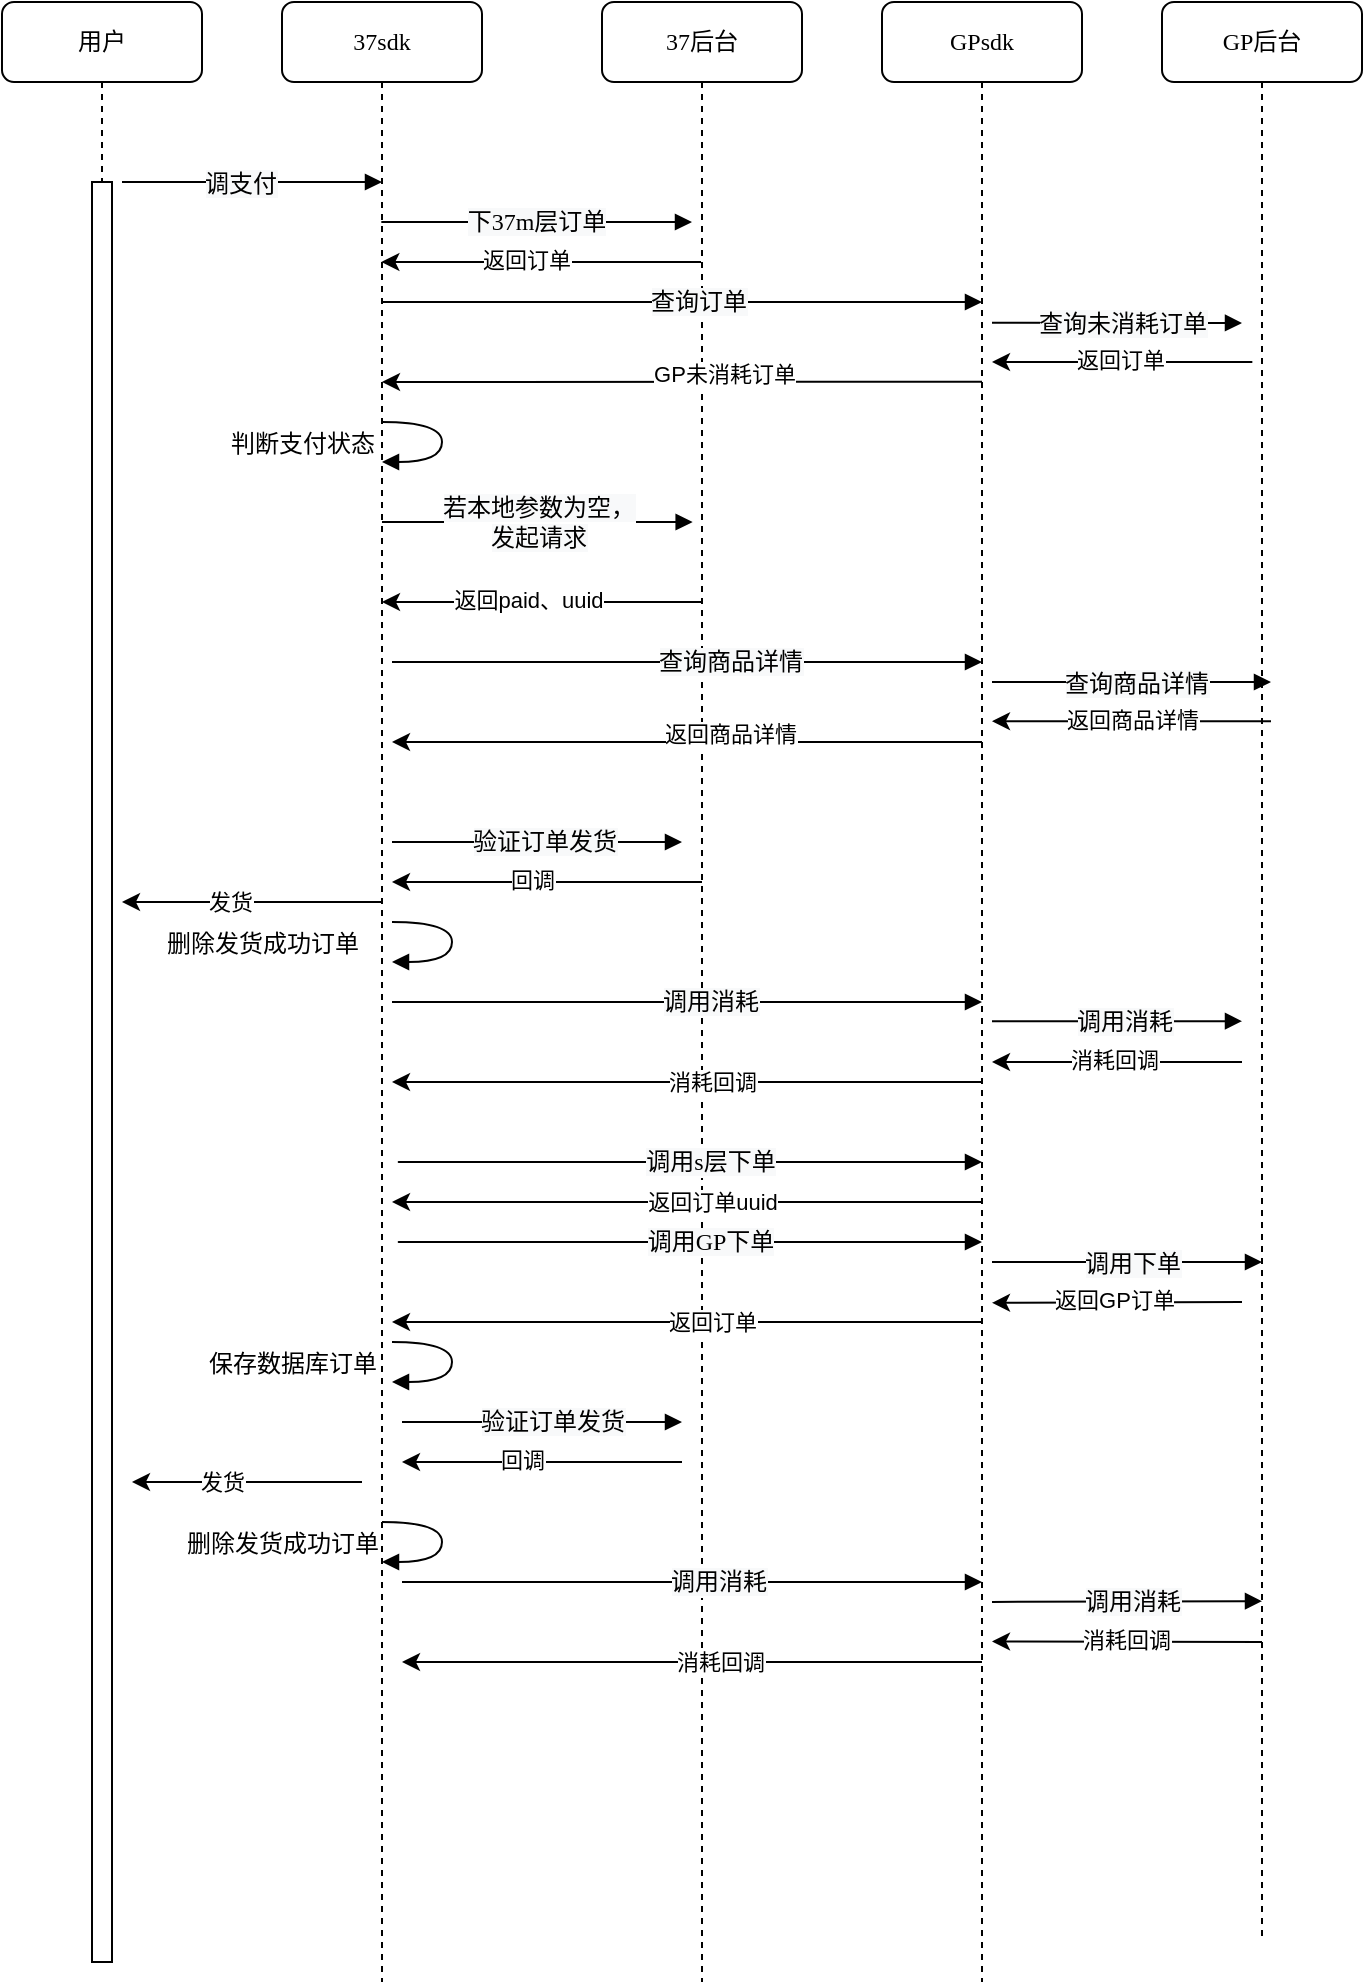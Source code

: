 <mxfile version="13.7.4" type="github" pages="2">
  <diagram name="谷歌支付流程" id="13e1069c-82ec-6db2-03f1-153e76fe0fe0">
    <mxGraphModel dx="867" dy="746" grid="1" gridSize="10" guides="1" tooltips="1" connect="1" arrows="1" fold="1" page="1" pageScale="1" pageWidth="1100" pageHeight="850" background="#ffffff" math="0" shadow="0">
      <root>
        <mxCell id="0" />
        <mxCell id="1" parent="0" />
        <mxCell id="7baba1c4bc27f4b0-2" value="37sdk" style="shape=umlLifeline;perimeter=lifelinePerimeter;whiteSpace=wrap;html=1;container=1;collapsible=0;recursiveResize=0;outlineConnect=0;rounded=1;shadow=0;comic=0;labelBackgroundColor=none;strokeWidth=1;fontFamily=Verdana;fontSize=12;align=center;" parent="1" vertex="1">
          <mxGeometry x="240" y="50" width="100" height="990" as="geometry" />
        </mxCell>
        <mxCell id="7baba1c4bc27f4b0-3" value="37后台" style="shape=umlLifeline;perimeter=lifelinePerimeter;whiteSpace=wrap;html=1;container=1;collapsible=0;recursiveResize=0;outlineConnect=0;rounded=1;shadow=0;comic=0;labelBackgroundColor=none;strokeWidth=1;fontFamily=Verdana;fontSize=12;align=center;" parent="1" vertex="1">
          <mxGeometry x="400" y="50" width="100" height="990" as="geometry" />
        </mxCell>
        <mxCell id="7baba1c4bc27f4b0-4" value="GPsdk" style="shape=umlLifeline;perimeter=lifelinePerimeter;whiteSpace=wrap;html=1;container=1;collapsible=0;recursiveResize=0;outlineConnect=0;rounded=1;shadow=0;comic=0;labelBackgroundColor=none;strokeWidth=1;fontFamily=Verdana;fontSize=12;align=center;" parent="1" vertex="1">
          <mxGeometry x="540" y="50" width="100" height="990" as="geometry" />
        </mxCell>
        <mxCell id="7baba1c4bc27f4b0-5" value="GP后台" style="shape=umlLifeline;perimeter=lifelinePerimeter;whiteSpace=wrap;html=1;container=1;collapsible=0;recursiveResize=0;outlineConnect=0;rounded=1;shadow=0;comic=0;labelBackgroundColor=none;strokeWidth=1;fontFamily=Verdana;fontSize=12;align=center;" parent="1" vertex="1">
          <mxGeometry x="680" y="50" width="100" height="970" as="geometry" />
        </mxCell>
        <mxCell id="7baba1c4bc27f4b0-8" value="用户" style="shape=umlLifeline;perimeter=lifelinePerimeter;whiteSpace=wrap;html=1;container=1;collapsible=0;recursiveResize=0;outlineConnect=0;rounded=1;shadow=0;comic=0;labelBackgroundColor=none;strokeWidth=1;fontFamily=Verdana;fontSize=12;align=center;" parent="1" vertex="1">
          <mxGeometry x="100" y="50" width="100" height="980" as="geometry" />
        </mxCell>
        <mxCell id="7baba1c4bc27f4b0-9" value="" style="html=1;points=[];perimeter=orthogonalPerimeter;rounded=0;shadow=0;comic=0;labelBackgroundColor=none;strokeWidth=1;fontFamily=Verdana;fontSize=12;align=center;" parent="7baba1c4bc27f4b0-8" vertex="1">
          <mxGeometry x="45" y="90" width="10" height="890" as="geometry" />
        </mxCell>
        <mxCell id="7baba1c4bc27f4b0-17" value="" style="html=1;verticalAlign=bottom;endArrow=block;labelBackgroundColor=none;fontFamily=Verdana;fontSize=12;edgeStyle=elbowEdgeStyle;elbow=vertical;" parent="1" edge="1">
          <mxGeometry x="-0.509" relative="1" as="geometry">
            <mxPoint x="289.667" y="200.0" as="sourcePoint" />
            <Array as="points">
              <mxPoint x="310" y="200" />
            </Array>
            <mxPoint x="590" y="200.0" as="targetPoint" />
            <mxPoint as="offset" />
          </mxGeometry>
        </mxCell>
        <mxCell id="ijYvf7jys5PV-CXiAklp-15" value="&lt;span style=&quot;font-family: &amp;#34;verdana&amp;#34; ; font-size: 12px ; background-color: rgb(248 , 249 , 250)&quot;&gt;查询订单&lt;/span&gt;" style="edgeLabel;html=1;align=center;verticalAlign=middle;resizable=0;points=[];" parent="7baba1c4bc27f4b0-17" vertex="1" connectable="0">
          <mxGeometry x="-0.488" y="-1" relative="1" as="geometry">
            <mxPoint x="80.83" y="-1" as="offset" />
          </mxGeometry>
        </mxCell>
        <mxCell id="7baba1c4bc27f4b0-11" value="" style="html=1;verticalAlign=bottom;endArrow=block;entryX=0.5;entryY=0.172;labelBackgroundColor=none;fontFamily=Verdana;fontSize=12;edgeStyle=elbowEdgeStyle;elbow=vertical;entryDx=0;entryDy=0;entryPerimeter=0;" parent="1" edge="1">
          <mxGeometry relative="1" as="geometry">
            <mxPoint x="160" y="140" as="sourcePoint" />
            <mxPoint x="290" y="140.09" as="targetPoint" />
          </mxGeometry>
        </mxCell>
        <mxCell id="ijYvf7jys5PV-CXiAklp-14" value="&lt;span style=&quot;font-family: &amp;#34;verdana&amp;#34; ; font-size: 12px ; background-color: rgb(248 , 249 , 250)&quot;&gt;调支付&lt;/span&gt;" style="edgeLabel;html=1;align=center;verticalAlign=middle;resizable=0;points=[];" parent="7baba1c4bc27f4b0-11" vertex="1" connectable="0">
          <mxGeometry x="-0.233" y="-2" relative="1" as="geometry">
            <mxPoint x="8.67" y="-1.67" as="offset" />
          </mxGeometry>
        </mxCell>
        <mxCell id="7baba1c4bc27f4b0-14" value="" style="html=1;verticalAlign=bottom;endArrow=block;entryX=0;entryY=0;labelBackgroundColor=none;fontFamily=Verdana;fontSize=12;edgeStyle=elbowEdgeStyle;elbow=vertical;" parent="1" edge="1">
          <mxGeometry x="-0.002" relative="1" as="geometry">
            <mxPoint x="289.667" y="159.997" as="sourcePoint" />
            <mxPoint x="445" y="160.33" as="targetPoint" />
            <mxPoint as="offset" />
          </mxGeometry>
        </mxCell>
        <mxCell id="ijYvf7jys5PV-CXiAklp-13" value="&lt;span style=&quot;font-family: &amp;#34;verdana&amp;#34; ; font-size: 12px ; background-color: rgb(248 , 249 , 250)&quot;&gt;下37m层订单&lt;/span&gt;" style="edgeLabel;html=1;align=center;verticalAlign=middle;resizable=0;points=[];" parent="7baba1c4bc27f4b0-14" vertex="1" connectable="0">
          <mxGeometry x="-0.213" relative="1" as="geometry">
            <mxPoint x="15.85" as="offset" />
          </mxGeometry>
        </mxCell>
        <mxCell id="7baba1c4bc27f4b0-36" value="判断支付状态" style="html=1;verticalAlign=bottom;endArrow=block;labelBackgroundColor=none;fontFamily=Verdana;fontSize=12;elbow=vertical;edgeStyle=orthogonalEdgeStyle;curved=1;" parent="1" edge="1">
          <mxGeometry x="1" y="40" relative="1" as="geometry">
            <mxPoint x="290" y="260" as="sourcePoint" />
            <mxPoint x="290" y="280" as="targetPoint" />
            <Array as="points">
              <mxPoint x="320" y="260" />
              <mxPoint x="320" y="280" />
            </Array>
            <mxPoint x="-40" y="-40" as="offset" />
          </mxGeometry>
        </mxCell>
        <mxCell id="ijYvf7jys5PV-CXiAklp-6" value="" style="endArrow=classic;html=1;" parent="1" edge="1">
          <mxGeometry width="50" height="50" relative="1" as="geometry">
            <mxPoint x="449.5" y="180" as="sourcePoint" />
            <mxPoint x="289.667" y="180" as="targetPoint" />
            <Array as="points">
              <mxPoint x="320" y="180" />
            </Array>
          </mxGeometry>
        </mxCell>
        <mxCell id="ijYvf7jys5PV-CXiAklp-7" value="返回订单" style="edgeLabel;html=1;align=center;verticalAlign=middle;resizable=0;points=[];" parent="ijYvf7jys5PV-CXiAklp-6" vertex="1" connectable="0">
          <mxGeometry x="-0.249" y="-1" relative="1" as="geometry">
            <mxPoint x="-27.5" as="offset" />
          </mxGeometry>
        </mxCell>
        <mxCell id="ijYvf7jys5PV-CXiAklp-8" value="" style="endArrow=classic;html=1;" parent="1" edge="1">
          <mxGeometry width="50" height="50" relative="1" as="geometry">
            <mxPoint x="725.17" y="230" as="sourcePoint" />
            <mxPoint x="595" y="230.0" as="targetPoint" />
            <Array as="points" />
          </mxGeometry>
        </mxCell>
        <mxCell id="ijYvf7jys5PV-CXiAklp-9" value="返回订单" style="edgeLabel;html=1;align=center;verticalAlign=middle;resizable=0;points=[];" parent="ijYvf7jys5PV-CXiAklp-8" vertex="1" connectable="0">
          <mxGeometry x="-0.249" y="-1" relative="1" as="geometry">
            <mxPoint x="-17.5" as="offset" />
          </mxGeometry>
        </mxCell>
        <mxCell id="ijYvf7jys5PV-CXiAklp-10" value="" style="html=1;verticalAlign=bottom;endArrow=block;labelBackgroundColor=none;fontFamily=Verdana;fontSize=12;edgeStyle=elbowEdgeStyle;elbow=vertical;" parent="1" edge="1">
          <mxGeometry relative="1" as="geometry">
            <mxPoint x="595" y="210.327" as="sourcePoint" />
            <mxPoint x="720" y="210.33" as="targetPoint" />
          </mxGeometry>
        </mxCell>
        <mxCell id="ijYvf7jys5PV-CXiAklp-16" value="&lt;span style=&quot;font-family: &amp;#34;verdana&amp;#34; ; font-size: 12px ; background-color: rgb(248 , 249 , 250)&quot;&gt;查询未消耗订单&lt;/span&gt;" style="edgeLabel;html=1;align=center;verticalAlign=middle;resizable=0;points=[];" parent="ijYvf7jys5PV-CXiAklp-10" vertex="1" connectable="0">
          <mxGeometry x="-0.159" y="-2" relative="1" as="geometry">
            <mxPoint x="12.83" y="-1.67" as="offset" />
          </mxGeometry>
        </mxCell>
        <mxCell id="ijYvf7jys5PV-CXiAklp-11" value="" style="endArrow=classic;html=1;exitX=0.5;exitY=0.379;exitDx=0;exitDy=0;exitPerimeter=0;" parent="1" edge="1">
          <mxGeometry width="50" height="50" relative="1" as="geometry">
            <mxPoint x="590" y="239.82" as="sourcePoint" />
            <mxPoint x="290" y="240" as="targetPoint" />
          </mxGeometry>
        </mxCell>
        <mxCell id="ijYvf7jys5PV-CXiAklp-12" value="GP未消耗订单" style="edgeLabel;html=1;align=center;verticalAlign=middle;resizable=0;points=[];" parent="ijYvf7jys5PV-CXiAklp-11" vertex="1" connectable="0">
          <mxGeometry x="0.255" y="2" relative="1" as="geometry">
            <mxPoint x="59.16" y="-5.85" as="offset" />
          </mxGeometry>
        </mxCell>
        <mxCell id="ijYvf7jys5PV-CXiAklp-17" value="" style="html=1;verticalAlign=bottom;endArrow=block;labelBackgroundColor=none;fontFamily=Verdana;fontSize=12;edgeStyle=elbowEdgeStyle;elbow=vertical;" parent="1" edge="1">
          <mxGeometry x="-0.509" relative="1" as="geometry">
            <mxPoint x="295" y="380" as="sourcePoint" />
            <Array as="points">
              <mxPoint x="405" y="380" />
              <mxPoint x="305" y="390" />
            </Array>
            <mxPoint x="590" y="380" as="targetPoint" />
            <mxPoint as="offset" />
          </mxGeometry>
        </mxCell>
        <mxCell id="ijYvf7jys5PV-CXiAklp-18" value="&lt;span style=&quot;font-family: &amp;#34;verdana&amp;#34; ; font-size: 12px ; background-color: rgb(248 , 249 , 250)&quot;&gt;查询商品详情&lt;/span&gt;" style="edgeLabel;html=1;align=center;verticalAlign=middle;resizable=0;points=[];" parent="ijYvf7jys5PV-CXiAklp-17" vertex="1" connectable="0">
          <mxGeometry x="-0.488" y="-1" relative="1" as="geometry">
            <mxPoint x="93.33" y="-1" as="offset" />
          </mxGeometry>
        </mxCell>
        <mxCell id="ijYvf7jys5PV-CXiAklp-20" value="" style="html=1;verticalAlign=bottom;endArrow=block;labelBackgroundColor=none;fontFamily=Verdana;fontSize=12;edgeStyle=elbowEdgeStyle;elbow=vertical;" parent="1" edge="1">
          <mxGeometry relative="1" as="geometry">
            <mxPoint x="595" y="390" as="sourcePoint" />
            <mxPoint x="734.5" y="390.0" as="targetPoint" />
            <Array as="points">
              <mxPoint x="615" y="390" />
            </Array>
          </mxGeometry>
        </mxCell>
        <mxCell id="ijYvf7jys5PV-CXiAklp-21" value="&lt;span style=&quot;font-family: &amp;#34;verdana&amp;#34; ; font-size: 12px ; background-color: rgb(248 , 249 , 250)&quot;&gt;查询商品详情&lt;/span&gt;" style="edgeLabel;html=1;align=center;verticalAlign=middle;resizable=0;points=[];" parent="ijYvf7jys5PV-CXiAklp-20" vertex="1" connectable="0">
          <mxGeometry x="-0.159" y="-2" relative="1" as="geometry">
            <mxPoint x="12.83" y="-1.67" as="offset" />
          </mxGeometry>
        </mxCell>
        <mxCell id="ijYvf7jys5PV-CXiAklp-22" value="" style="endArrow=classic;html=1;" parent="1" edge="1">
          <mxGeometry width="50" height="50" relative="1" as="geometry">
            <mxPoint x="734.5" y="409.58" as="sourcePoint" />
            <mxPoint x="595" y="409.58" as="targetPoint" />
            <Array as="points" />
          </mxGeometry>
        </mxCell>
        <mxCell id="ijYvf7jys5PV-CXiAklp-23" value="返回商品详情" style="edgeLabel;html=1;align=center;verticalAlign=middle;resizable=0;points=[];" parent="ijYvf7jys5PV-CXiAklp-22" vertex="1" connectable="0">
          <mxGeometry x="-0.249" y="-1" relative="1" as="geometry">
            <mxPoint x="-17.5" as="offset" />
          </mxGeometry>
        </mxCell>
        <mxCell id="ijYvf7jys5PV-CXiAklp-24" value="" style="endArrow=classic;html=1;" parent="1" edge="1">
          <mxGeometry width="50" height="50" relative="1" as="geometry">
            <mxPoint x="590" y="420" as="sourcePoint" />
            <mxPoint x="295" y="420.0" as="targetPoint" />
          </mxGeometry>
        </mxCell>
        <mxCell id="ijYvf7jys5PV-CXiAklp-25" value="返回商品详情" style="edgeLabel;html=1;align=center;verticalAlign=middle;resizable=0;points=[];" parent="ijYvf7jys5PV-CXiAklp-24" vertex="1" connectable="0">
          <mxGeometry x="0.255" y="2" relative="1" as="geometry">
            <mxPoint x="59.16" y="-5.85" as="offset" />
          </mxGeometry>
        </mxCell>
        <mxCell id="ijYvf7jys5PV-CXiAklp-29" value="" style="endArrow=classic;html=1;" parent="1" edge="1">
          <mxGeometry width="50" height="50" relative="1" as="geometry">
            <mxPoint x="450" y="490" as="sourcePoint" />
            <mxPoint x="294.997" y="490" as="targetPoint" />
            <Array as="points" />
          </mxGeometry>
        </mxCell>
        <mxCell id="ijYvf7jys5PV-CXiAklp-30" value="回调" style="edgeLabel;html=1;align=center;verticalAlign=middle;resizable=0;points=[];" parent="ijYvf7jys5PV-CXiAklp-29" vertex="1" connectable="0">
          <mxGeometry x="-0.249" y="-1" relative="1" as="geometry">
            <mxPoint x="-27.5" as="offset" />
          </mxGeometry>
        </mxCell>
        <mxCell id="ijYvf7jys5PV-CXiAklp-31" value="删除发货成功订单" style="html=1;verticalAlign=bottom;endArrow=block;labelBackgroundColor=none;fontFamily=Verdana;fontSize=12;elbow=vertical;edgeStyle=orthogonalEdgeStyle;curved=1;" parent="1" edge="1">
          <mxGeometry x="1" y="65" relative="1" as="geometry">
            <mxPoint x="295" y="510.0" as="sourcePoint" />
            <mxPoint x="295" y="530" as="targetPoint" />
            <Array as="points">
              <mxPoint x="325" y="510" />
              <mxPoint x="325" y="530" />
            </Array>
            <mxPoint x="-65" y="-65" as="offset" />
          </mxGeometry>
        </mxCell>
        <mxCell id="ijYvf7jys5PV-CXiAklp-32" value="" style="html=1;verticalAlign=bottom;endArrow=block;labelBackgroundColor=none;fontFamily=Verdana;fontSize=12;edgeStyle=elbowEdgeStyle;elbow=vertical;" parent="1" edge="1">
          <mxGeometry x="-0.509" relative="1" as="geometry">
            <mxPoint x="295" y="550.0" as="sourcePoint" />
            <Array as="points">
              <mxPoint x="305" y="550" />
            </Array>
            <mxPoint x="590" y="550" as="targetPoint" />
            <mxPoint as="offset" />
          </mxGeometry>
        </mxCell>
        <mxCell id="ijYvf7jys5PV-CXiAklp-33" value="&lt;span style=&quot;font-family: &amp;#34;verdana&amp;#34; ; font-size: 12px ; background-color: rgb(248 , 249 , 250)&quot;&gt;调用消耗&lt;/span&gt;" style="edgeLabel;html=1;align=center;verticalAlign=middle;resizable=0;points=[];" parent="ijYvf7jys5PV-CXiAklp-32" vertex="1" connectable="0">
          <mxGeometry x="-0.488" y="-1" relative="1" as="geometry">
            <mxPoint x="83.33" y="-1" as="offset" />
          </mxGeometry>
        </mxCell>
        <mxCell id="ijYvf7jys5PV-CXiAklp-34" value="" style="endArrow=classic;html=1;" parent="1" edge="1">
          <mxGeometry width="50" height="50" relative="1" as="geometry">
            <mxPoint x="589.5" y="590.0" as="sourcePoint" />
            <mxPoint x="295" y="590.0" as="targetPoint" />
          </mxGeometry>
        </mxCell>
        <mxCell id="ijYvf7jys5PV-CXiAklp-35" value="消耗回调" style="edgeLabel;html=1;align=center;verticalAlign=middle;resizable=0;points=[];" parent="ijYvf7jys5PV-CXiAklp-34" vertex="1" connectable="0">
          <mxGeometry x="0.255" y="2" relative="1" as="geometry">
            <mxPoint x="50.5" y="-2.0" as="offset" />
          </mxGeometry>
        </mxCell>
        <mxCell id="ijYvf7jys5PV-CXiAklp-36" value="" style="endArrow=classic;html=1;" parent="1" edge="1">
          <mxGeometry width="50" height="50" relative="1" as="geometry">
            <mxPoint x="290" y="500" as="sourcePoint" />
            <mxPoint x="159.997" y="500" as="targetPoint" />
            <Array as="points" />
          </mxGeometry>
        </mxCell>
        <mxCell id="ijYvf7jys5PV-CXiAklp-37" value="发货" style="edgeLabel;html=1;align=center;verticalAlign=middle;resizable=0;points=[];" parent="ijYvf7jys5PV-CXiAklp-36" vertex="1" connectable="0">
          <mxGeometry x="-0.249" y="-1" relative="1" as="geometry">
            <mxPoint x="-27.5" y="1.06" as="offset" />
          </mxGeometry>
        </mxCell>
        <mxCell id="ijYvf7jys5PV-CXiAklp-40" value="" style="endArrow=classic;html=1;" parent="1" edge="1">
          <mxGeometry width="50" height="50" relative="1" as="geometry">
            <mxPoint x="720" y="580" as="sourcePoint" />
            <mxPoint x="595" y="580" as="targetPoint" />
            <Array as="points" />
          </mxGeometry>
        </mxCell>
        <mxCell id="ijYvf7jys5PV-CXiAklp-41" value="消耗回调" style="edgeLabel;html=1;align=center;verticalAlign=middle;resizable=0;points=[];" parent="ijYvf7jys5PV-CXiAklp-40" vertex="1" connectable="0">
          <mxGeometry x="-0.249" y="-1" relative="1" as="geometry">
            <mxPoint x="-17.5" as="offset" />
          </mxGeometry>
        </mxCell>
        <mxCell id="ijYvf7jys5PV-CXiAklp-42" value="" style="html=1;verticalAlign=bottom;endArrow=block;labelBackgroundColor=none;fontFamily=Verdana;fontSize=12;edgeStyle=elbowEdgeStyle;elbow=vertical;" parent="1" edge="1">
          <mxGeometry x="-0.002" relative="1" as="geometry">
            <mxPoint x="305" y="630" as="sourcePoint" />
            <mxPoint x="590" y="630" as="targetPoint" />
            <mxPoint as="offset" />
            <Array as="points">
              <mxPoint x="295" y="630" />
            </Array>
          </mxGeometry>
        </mxCell>
        <mxCell id="ijYvf7jys5PV-CXiAklp-43" value="&lt;span style=&quot;font-family: &amp;#34;verdana&amp;#34; ; font-size: 12px ; background-color: rgb(248 , 249 , 250)&quot;&gt;调用s层下单&lt;/span&gt;" style="edgeLabel;html=1;align=center;verticalAlign=middle;resizable=0;points=[];" parent="ijYvf7jys5PV-CXiAklp-42" vertex="1" connectable="0">
          <mxGeometry x="-0.213" relative="1" as="geometry">
            <mxPoint x="48.33" as="offset" />
          </mxGeometry>
        </mxCell>
        <mxCell id="ijYvf7jys5PV-CXiAklp-44" value="" style="endArrow=classic;html=1;" parent="1" edge="1">
          <mxGeometry width="50" height="50" relative="1" as="geometry">
            <mxPoint x="589.5" y="650" as="sourcePoint" />
            <mxPoint x="295" y="650" as="targetPoint" />
          </mxGeometry>
        </mxCell>
        <mxCell id="ijYvf7jys5PV-CXiAklp-45" value="返回订单uuid" style="edgeLabel;html=1;align=center;verticalAlign=middle;resizable=0;points=[];" parent="ijYvf7jys5PV-CXiAklp-44" vertex="1" connectable="0">
          <mxGeometry x="0.255" y="2" relative="1" as="geometry">
            <mxPoint x="50.5" y="-2.0" as="offset" />
          </mxGeometry>
        </mxCell>
        <mxCell id="ijYvf7jys5PV-CXiAklp-46" value="" style="html=1;verticalAlign=bottom;endArrow=block;labelBackgroundColor=none;fontFamily=Verdana;fontSize=12;edgeStyle=elbowEdgeStyle;elbow=vertical;" parent="1" edge="1">
          <mxGeometry x="-0.002" relative="1" as="geometry">
            <mxPoint x="305" y="670" as="sourcePoint" />
            <mxPoint x="590" y="670" as="targetPoint" />
            <mxPoint as="offset" />
            <Array as="points">
              <mxPoint x="295" y="670" />
            </Array>
          </mxGeometry>
        </mxCell>
        <mxCell id="ijYvf7jys5PV-CXiAklp-47" value="&lt;span style=&quot;font-family: &amp;#34;verdana&amp;#34; ; font-size: 12px ; background-color: rgb(248 , 249 , 250)&quot;&gt;调用GP下单&lt;/span&gt;" style="edgeLabel;html=1;align=center;verticalAlign=middle;resizable=0;points=[];" parent="ijYvf7jys5PV-CXiAklp-46" vertex="1" connectable="0">
          <mxGeometry x="-0.213" relative="1" as="geometry">
            <mxPoint x="48.33" as="offset" />
          </mxGeometry>
        </mxCell>
        <mxCell id="ijYvf7jys5PV-CXiAklp-48" value="" style="html=1;verticalAlign=bottom;endArrow=block;labelBackgroundColor=none;fontFamily=Verdana;fontSize=12;edgeStyle=elbowEdgeStyle;elbow=vertical;" parent="1" edge="1">
          <mxGeometry relative="1" as="geometry">
            <mxPoint x="595" y="559.58" as="sourcePoint" />
            <mxPoint x="720" y="560" as="targetPoint" />
            <Array as="points">
              <mxPoint x="615" y="559.58" />
            </Array>
          </mxGeometry>
        </mxCell>
        <mxCell id="ijYvf7jys5PV-CXiAklp-49" value="&lt;span style=&quot;font-family: &amp;#34;verdana&amp;#34; ; font-size: 12px ; background-color: rgb(248 , 249 , 250)&quot;&gt;调用消耗&lt;/span&gt;" style="edgeLabel;html=1;align=center;verticalAlign=middle;resizable=0;points=[];" parent="ijYvf7jys5PV-CXiAklp-48" vertex="1" connectable="0">
          <mxGeometry x="-0.159" y="-2" relative="1" as="geometry">
            <mxPoint x="12.83" y="-1.67" as="offset" />
          </mxGeometry>
        </mxCell>
        <mxCell id="ijYvf7jys5PV-CXiAklp-52" value="" style="endArrow=classic;html=1;" parent="1" edge="1">
          <mxGeometry width="50" height="50" relative="1" as="geometry">
            <mxPoint x="720" y="700" as="sourcePoint" />
            <mxPoint x="595" y="700.42" as="targetPoint" />
            <Array as="points" />
          </mxGeometry>
        </mxCell>
        <mxCell id="ijYvf7jys5PV-CXiAklp-53" value="返回GP订单" style="edgeLabel;html=1;align=center;verticalAlign=middle;resizable=0;points=[];" parent="ijYvf7jys5PV-CXiAklp-52" vertex="1" connectable="0">
          <mxGeometry x="-0.249" y="-1" relative="1" as="geometry">
            <mxPoint x="-17.5" as="offset" />
          </mxGeometry>
        </mxCell>
        <mxCell id="ijYvf7jys5PV-CXiAklp-54" value="" style="html=1;verticalAlign=bottom;endArrow=block;labelBackgroundColor=none;fontFamily=Verdana;fontSize=12;edgeStyle=elbowEdgeStyle;elbow=vertical;" parent="1" edge="1">
          <mxGeometry relative="1" as="geometry">
            <mxPoint x="595" y="680.0" as="sourcePoint" />
            <mxPoint x="730" y="680" as="targetPoint" />
            <Array as="points">
              <mxPoint x="615" y="680" />
            </Array>
          </mxGeometry>
        </mxCell>
        <mxCell id="ijYvf7jys5PV-CXiAklp-55" value="&lt;span style=&quot;font-family: &amp;#34;verdana&amp;#34; ; font-size: 12px ; background-color: rgb(248 , 249 , 250)&quot;&gt;调用下单&lt;/span&gt;" style="edgeLabel;html=1;align=center;verticalAlign=middle;resizable=0;points=[];" parent="ijYvf7jys5PV-CXiAklp-54" vertex="1" connectable="0">
          <mxGeometry x="-0.159" y="-2" relative="1" as="geometry">
            <mxPoint x="12.83" y="-1.67" as="offset" />
          </mxGeometry>
        </mxCell>
        <mxCell id="ijYvf7jys5PV-CXiAklp-56" value="" style="endArrow=classic;html=1;" parent="1" edge="1">
          <mxGeometry width="50" height="50" relative="1" as="geometry">
            <mxPoint x="589.5" y="710" as="sourcePoint" />
            <mxPoint x="295" y="710" as="targetPoint" />
          </mxGeometry>
        </mxCell>
        <mxCell id="ijYvf7jys5PV-CXiAklp-57" value="返回订单" style="edgeLabel;html=1;align=center;verticalAlign=middle;resizable=0;points=[];" parent="ijYvf7jys5PV-CXiAklp-56" vertex="1" connectable="0">
          <mxGeometry x="0.255" y="2" relative="1" as="geometry">
            <mxPoint x="50.5" y="-2.0" as="offset" />
          </mxGeometry>
        </mxCell>
        <mxCell id="ijYvf7jys5PV-CXiAklp-58" value="保存数据库订单" style="html=1;verticalAlign=bottom;endArrow=block;labelBackgroundColor=none;fontFamily=Verdana;fontSize=12;elbow=vertical;edgeStyle=orthogonalEdgeStyle;curved=1;" parent="1" edge="1">
          <mxGeometry x="1" y="50" relative="1" as="geometry">
            <mxPoint x="295" y="720.0" as="sourcePoint" />
            <mxPoint x="295" y="740.0" as="targetPoint" />
            <Array as="points">
              <mxPoint x="325" y="720" />
              <mxPoint x="325" y="740" />
            </Array>
            <mxPoint x="-50" y="-50" as="offset" />
          </mxGeometry>
        </mxCell>
        <mxCell id="ijYvf7jys5PV-CXiAklp-61" value="" style="html=1;verticalAlign=bottom;endArrow=block;labelBackgroundColor=none;fontFamily=Verdana;fontSize=12;edgeStyle=elbowEdgeStyle;elbow=vertical;" parent="1" edge="1">
          <mxGeometry x="-0.509" relative="1" as="geometry">
            <mxPoint x="295" y="470.0" as="sourcePoint" />
            <Array as="points">
              <mxPoint x="305" y="470" />
            </Array>
            <mxPoint x="440" y="470" as="targetPoint" />
            <mxPoint as="offset" />
          </mxGeometry>
        </mxCell>
        <mxCell id="ijYvf7jys5PV-CXiAklp-62" value="&lt;span style=&quot;font-family: &amp;#34;verdana&amp;#34; ; font-size: 12px ; background-color: rgb(248 , 249 , 250)&quot;&gt;验证订单发货&lt;/span&gt;" style="edgeLabel;html=1;align=center;verticalAlign=middle;resizable=0;points=[];" parent="ijYvf7jys5PV-CXiAklp-61" vertex="1" connectable="0">
          <mxGeometry x="-0.488" y="-1" relative="1" as="geometry">
            <mxPoint x="39.17" y="-1" as="offset" />
          </mxGeometry>
        </mxCell>
        <mxCell id="ijYvf7jys5PV-CXiAklp-63" value="" style="endArrow=classic;html=1;" parent="1" edge="1">
          <mxGeometry width="50" height="50" relative="1" as="geometry">
            <mxPoint x="440" y="780" as="sourcePoint" />
            <mxPoint x="299.997" y="780.0" as="targetPoint" />
            <Array as="points" />
          </mxGeometry>
        </mxCell>
        <mxCell id="ijYvf7jys5PV-CXiAklp-64" value="回调" style="edgeLabel;html=1;align=center;verticalAlign=middle;resizable=0;points=[];" parent="ijYvf7jys5PV-CXiAklp-63" vertex="1" connectable="0">
          <mxGeometry x="-0.249" y="-1" relative="1" as="geometry">
            <mxPoint x="-27.5" as="offset" />
          </mxGeometry>
        </mxCell>
        <mxCell id="ijYvf7jys5PV-CXiAklp-65" value="删除发货成功订单" style="html=1;verticalAlign=bottom;endArrow=block;labelBackgroundColor=none;fontFamily=Verdana;fontSize=12;elbow=vertical;edgeStyle=orthogonalEdgeStyle;curved=1;" parent="1" edge="1">
          <mxGeometry x="1" y="50" relative="1" as="geometry">
            <mxPoint x="290" y="810" as="sourcePoint" />
            <mxPoint x="290" y="830" as="targetPoint" />
            <Array as="points">
              <mxPoint x="320" y="810" />
              <mxPoint x="320" y="830" />
            </Array>
            <mxPoint x="-50" y="-50" as="offset" />
          </mxGeometry>
        </mxCell>
        <mxCell id="ijYvf7jys5PV-CXiAklp-66" value="" style="html=1;verticalAlign=bottom;endArrow=block;labelBackgroundColor=none;fontFamily=Verdana;fontSize=12;edgeStyle=elbowEdgeStyle;elbow=vertical;" parent="1" edge="1">
          <mxGeometry x="-0.509" relative="1" as="geometry">
            <mxPoint x="300" y="840" as="sourcePoint" />
            <Array as="points">
              <mxPoint x="310" y="840" />
            </Array>
            <mxPoint x="590" y="840" as="targetPoint" />
            <mxPoint as="offset" />
          </mxGeometry>
        </mxCell>
        <mxCell id="ijYvf7jys5PV-CXiAklp-67" value="&lt;span style=&quot;font-family: &amp;#34;verdana&amp;#34; ; font-size: 12px ; background-color: rgb(248 , 249 , 250)&quot;&gt;调用消耗&lt;/span&gt;" style="edgeLabel;html=1;align=center;verticalAlign=middle;resizable=0;points=[];" parent="ijYvf7jys5PV-CXiAklp-66" vertex="1" connectable="0">
          <mxGeometry x="-0.488" y="-1" relative="1" as="geometry">
            <mxPoint x="83.33" y="-1" as="offset" />
          </mxGeometry>
        </mxCell>
        <mxCell id="ijYvf7jys5PV-CXiAklp-68" value="" style="endArrow=classic;html=1;" parent="1" edge="1">
          <mxGeometry width="50" height="50" relative="1" as="geometry">
            <mxPoint x="590" y="880" as="sourcePoint" />
            <mxPoint x="300" y="880" as="targetPoint" />
          </mxGeometry>
        </mxCell>
        <mxCell id="ijYvf7jys5PV-CXiAklp-69" value="消耗回调" style="edgeLabel;html=1;align=center;verticalAlign=middle;resizable=0;points=[];" parent="ijYvf7jys5PV-CXiAklp-68" vertex="1" connectable="0">
          <mxGeometry x="0.255" y="2" relative="1" as="geometry">
            <mxPoint x="50.5" y="-2.0" as="offset" />
          </mxGeometry>
        </mxCell>
        <mxCell id="ijYvf7jys5PV-CXiAklp-70" value="" style="endArrow=classic;html=1;" parent="1" edge="1">
          <mxGeometry width="50" height="50" relative="1" as="geometry">
            <mxPoint x="280" y="790" as="sourcePoint" />
            <mxPoint x="164.997" y="790.0" as="targetPoint" />
            <Array as="points" />
          </mxGeometry>
        </mxCell>
        <mxCell id="ijYvf7jys5PV-CXiAklp-71" value="发货" style="edgeLabel;html=1;align=center;verticalAlign=middle;resizable=0;points=[];" parent="ijYvf7jys5PV-CXiAklp-70" vertex="1" connectable="0">
          <mxGeometry x="-0.249" y="-1" relative="1" as="geometry">
            <mxPoint x="-27.5" y="1.06" as="offset" />
          </mxGeometry>
        </mxCell>
        <mxCell id="ijYvf7jys5PV-CXiAklp-72" value="" style="endArrow=classic;html=1;entryX=0.5;entryY=0.911;entryDx=0;entryDy=0;entryPerimeter=0;" parent="1" edge="1">
          <mxGeometry width="50" height="50" relative="1" as="geometry">
            <mxPoint x="730" y="870" as="sourcePoint" />
            <mxPoint x="595" y="869.69" as="targetPoint" />
            <Array as="points" />
          </mxGeometry>
        </mxCell>
        <mxCell id="ijYvf7jys5PV-CXiAklp-73" value="消耗回调" style="edgeLabel;html=1;align=center;verticalAlign=middle;resizable=0;points=[];" parent="ijYvf7jys5PV-CXiAklp-72" vertex="1" connectable="0">
          <mxGeometry x="-0.249" y="-1" relative="1" as="geometry">
            <mxPoint x="-17.5" as="offset" />
          </mxGeometry>
        </mxCell>
        <mxCell id="ijYvf7jys5PV-CXiAklp-74" value="" style="html=1;verticalAlign=bottom;endArrow=block;labelBackgroundColor=none;fontFamily=Verdana;fontSize=12;edgeStyle=elbowEdgeStyle;elbow=vertical;exitX=0.5;exitY=0.886;exitDx=0;exitDy=0;exitPerimeter=0;" parent="1" edge="1">
          <mxGeometry relative="1" as="geometry">
            <mxPoint x="595" y="849.94" as="sourcePoint" />
            <mxPoint x="730" y="850" as="targetPoint" />
            <Array as="points">
              <mxPoint x="620" y="849.58" />
            </Array>
          </mxGeometry>
        </mxCell>
        <mxCell id="ijYvf7jys5PV-CXiAklp-75" value="&lt;span style=&quot;font-family: &amp;#34;verdana&amp;#34; ; font-size: 12px ; background-color: rgb(248 , 249 , 250)&quot;&gt;调用消耗&lt;/span&gt;" style="edgeLabel;html=1;align=center;verticalAlign=middle;resizable=0;points=[];" parent="ijYvf7jys5PV-CXiAklp-74" vertex="1" connectable="0">
          <mxGeometry x="-0.159" y="-2" relative="1" as="geometry">
            <mxPoint x="12.83" y="-1.67" as="offset" />
          </mxGeometry>
        </mxCell>
        <mxCell id="ijYvf7jys5PV-CXiAklp-76" value="" style="html=1;verticalAlign=bottom;endArrow=block;labelBackgroundColor=none;fontFamily=Verdana;fontSize=12;edgeStyle=elbowEdgeStyle;elbow=vertical;" parent="1" edge="1">
          <mxGeometry x="-0.509" relative="1" as="geometry">
            <mxPoint x="300" y="760.0" as="sourcePoint" />
            <Array as="points">
              <mxPoint x="310" y="760" />
            </Array>
            <mxPoint x="440" y="760" as="targetPoint" />
            <mxPoint as="offset" />
          </mxGeometry>
        </mxCell>
        <mxCell id="ijYvf7jys5PV-CXiAklp-77" value="&lt;span style=&quot;font-family: &amp;#34;verdana&amp;#34; ; font-size: 12px ; background-color: rgb(248 , 249 , 250)&quot;&gt;验证订单发货&lt;/span&gt;" style="edgeLabel;html=1;align=center;verticalAlign=middle;resizable=0;points=[];" parent="ijYvf7jys5PV-CXiAklp-76" vertex="1" connectable="0">
          <mxGeometry x="-0.488" y="-1" relative="1" as="geometry">
            <mxPoint x="39.17" y="-1" as="offset" />
          </mxGeometry>
        </mxCell>
        <mxCell id="n2cDFG20tBwnVBeYgRVI-6" value="" style="html=1;verticalAlign=bottom;endArrow=block;entryX=0;entryY=0;labelBackgroundColor=none;fontFamily=Verdana;fontSize=12;edgeStyle=elbowEdgeStyle;elbow=vertical;" edge="1" parent="1">
          <mxGeometry x="-0.002" relative="1" as="geometry">
            <mxPoint x="289.997" y="309.997" as="sourcePoint" />
            <mxPoint x="445.33" y="310.33" as="targetPoint" />
            <mxPoint as="offset" />
          </mxGeometry>
        </mxCell>
        <mxCell id="n2cDFG20tBwnVBeYgRVI-7" value="&lt;span style=&quot;font-family: &amp;#34;verdana&amp;#34; ; font-size: 12px ; background-color: rgb(248 , 249 , 250)&quot;&gt;若本地参数为空，&lt;br&gt;发起请求&lt;/span&gt;" style="edgeLabel;html=1;align=center;verticalAlign=middle;resizable=0;points=[];" vertex="1" connectable="0" parent="n2cDFG20tBwnVBeYgRVI-6">
          <mxGeometry x="-0.213" relative="1" as="geometry">
            <mxPoint x="15.85" as="offset" />
          </mxGeometry>
        </mxCell>
        <mxCell id="N9v2IrfW_b8zCq767CaY-1" value="" style="endArrow=classic;html=1;" edge="1" parent="1">
          <mxGeometry width="50" height="50" relative="1" as="geometry">
            <mxPoint x="450.33" y="350" as="sourcePoint" />
            <mxPoint x="289.997" y="350" as="targetPoint" />
            <Array as="points" />
          </mxGeometry>
        </mxCell>
        <mxCell id="N9v2IrfW_b8zCq767CaY-2" value="返回paid、uuid" style="edgeLabel;html=1;align=center;verticalAlign=middle;resizable=0;points=[];" vertex="1" connectable="0" parent="N9v2IrfW_b8zCq767CaY-1">
          <mxGeometry x="-0.249" y="-1" relative="1" as="geometry">
            <mxPoint x="-27.5" as="offset" />
          </mxGeometry>
        </mxCell>
      </root>
    </mxGraphModel>
  </diagram>
  <diagram id="ywAOKPfOz4_fddETgZem" name="谷歌补单流程">
    <mxGraphModel dx="867" dy="746" grid="1" gridSize="10" guides="1" tooltips="1" connect="1" arrows="1" fold="1" page="1" pageScale="1" pageWidth="827" pageHeight="1169" math="0" shadow="0">
      <root>
        <mxCell id="h0jIuT4aVY_ETxPQJ-Oq-0" />
        <mxCell id="h0jIuT4aVY_ETxPQJ-Oq-1" parent="h0jIuT4aVY_ETxPQJ-Oq-0" />
        <mxCell id="h0jIuT4aVY_ETxPQJ-Oq-2" value="37sdk" style="shape=umlLifeline;perimeter=lifelinePerimeter;whiteSpace=wrap;html=1;container=1;collapsible=0;recursiveResize=0;outlineConnect=0;rounded=1;shadow=0;comic=0;labelBackgroundColor=none;strokeWidth=1;fontFamily=Verdana;fontSize=12;align=center;" parent="h0jIuT4aVY_ETxPQJ-Oq-1" vertex="1">
          <mxGeometry x="240" y="120" width="100" height="390" as="geometry" />
        </mxCell>
        <mxCell id="h0jIuT4aVY_ETxPQJ-Oq-3" value="37后台" style="shape=umlLifeline;perimeter=lifelinePerimeter;whiteSpace=wrap;html=1;container=1;collapsible=0;recursiveResize=0;outlineConnect=0;rounded=1;shadow=0;comic=0;labelBackgroundColor=none;strokeWidth=1;fontFamily=Verdana;fontSize=12;align=center;" parent="h0jIuT4aVY_ETxPQJ-Oq-1" vertex="1">
          <mxGeometry x="400" y="120" width="100" height="390" as="geometry" />
        </mxCell>
        <mxCell id="h0jIuT4aVY_ETxPQJ-Oq-4" value="GPsdk" style="shape=umlLifeline;perimeter=lifelinePerimeter;whiteSpace=wrap;html=1;container=1;collapsible=0;recursiveResize=0;outlineConnect=0;rounded=1;shadow=0;comic=0;labelBackgroundColor=none;strokeWidth=1;fontFamily=Verdana;fontSize=12;align=center;" parent="h0jIuT4aVY_ETxPQJ-Oq-1" vertex="1">
          <mxGeometry x="540" y="120" width="100" height="390" as="geometry" />
        </mxCell>
        <mxCell id="h0jIuT4aVY_ETxPQJ-Oq-5" value="GP后台" style="shape=umlLifeline;perimeter=lifelinePerimeter;whiteSpace=wrap;html=1;container=1;collapsible=0;recursiveResize=0;outlineConnect=0;rounded=1;shadow=0;comic=0;labelBackgroundColor=none;strokeWidth=1;fontFamily=Verdana;fontSize=12;align=center;" parent="h0jIuT4aVY_ETxPQJ-Oq-1" vertex="1">
          <mxGeometry x="680" y="120" width="100" height="390" as="geometry" />
        </mxCell>
        <mxCell id="h0jIuT4aVY_ETxPQJ-Oq-8" value="" style="html=1;verticalAlign=bottom;endArrow=block;labelBackgroundColor=none;fontFamily=Verdana;fontSize=12;edgeStyle=elbowEdgeStyle;elbow=vertical;" parent="h0jIuT4aVY_ETxPQJ-Oq-1" edge="1">
          <mxGeometry x="-0.509" relative="1" as="geometry">
            <mxPoint x="289.667" y="200.0" as="sourcePoint" />
            <Array as="points">
              <mxPoint x="310" y="200" />
            </Array>
            <mxPoint x="590" y="200.0" as="targetPoint" />
            <mxPoint as="offset" />
          </mxGeometry>
        </mxCell>
        <mxCell id="h0jIuT4aVY_ETxPQJ-Oq-9" value="&lt;span style=&quot;font-family: &amp;#34;verdana&amp;#34; ; font-size: 12px ; background-color: rgb(248 , 249 , 250)&quot;&gt;查询未消耗订单&lt;/span&gt;" style="edgeLabel;html=1;align=center;verticalAlign=middle;resizable=0;points=[];" parent="h0jIuT4aVY_ETxPQJ-Oq-8" vertex="1" connectable="0">
          <mxGeometry x="-0.488" y="-1" relative="1" as="geometry">
            <mxPoint x="80.83" y="-1" as="offset" />
          </mxGeometry>
        </mxCell>
        <mxCell id="h0jIuT4aVY_ETxPQJ-Oq-14" value="获取本地缓存uuid&lt;br&gt;若空，通过token请求后台uuid" style="html=1;verticalAlign=bottom;endArrow=block;labelBackgroundColor=none;fontFamily=Verdana;fontSize=12;elbow=vertical;edgeStyle=orthogonalEdgeStyle;curved=1;" parent="h0jIuT4aVY_ETxPQJ-Oq-1" edge="1">
          <mxGeometry x="1" y="100" relative="1" as="geometry">
            <mxPoint x="290" y="250" as="sourcePoint" />
            <mxPoint x="290" y="270" as="targetPoint" />
            <Array as="points">
              <mxPoint x="320" y="250" />
              <mxPoint x="320" y="270" />
            </Array>
            <mxPoint x="-100" y="-90" as="offset" />
          </mxGeometry>
        </mxCell>
        <mxCell id="h0jIuT4aVY_ETxPQJ-Oq-15" value="&lt;font style=&quot;font-size: 18px&quot;&gt;调用时机：&lt;br&gt;初始化以后&lt;/font&gt;" style="shape=note;whiteSpace=wrap;html=1;size=14;verticalAlign=top;align=left;spacingTop=-6;rounded=0;shadow=0;comic=0;labelBackgroundColor=none;strokeWidth=1;fontFamily=Verdana;fontSize=12" parent="h0jIuT4aVY_ETxPQJ-Oq-1" vertex="1">
          <mxGeometry x="90" y="60" width="110" height="50" as="geometry" />
        </mxCell>
        <mxCell id="h0jIuT4aVY_ETxPQJ-Oq-22" value="" style="endArrow=classic;html=1;" parent="h0jIuT4aVY_ETxPQJ-Oq-1" edge="1">
          <mxGeometry width="50" height="50" relative="1" as="geometry">
            <mxPoint x="725.17" y="230" as="sourcePoint" />
            <mxPoint x="595" y="230.0" as="targetPoint" />
            <Array as="points" />
          </mxGeometry>
        </mxCell>
        <mxCell id="h0jIuT4aVY_ETxPQJ-Oq-23" value="返回订单" style="edgeLabel;html=1;align=center;verticalAlign=middle;resizable=0;points=[];" parent="h0jIuT4aVY_ETxPQJ-Oq-22" vertex="1" connectable="0">
          <mxGeometry x="-0.249" y="-1" relative="1" as="geometry">
            <mxPoint x="-17.5" as="offset" />
          </mxGeometry>
        </mxCell>
        <mxCell id="h0jIuT4aVY_ETxPQJ-Oq-24" value="" style="html=1;verticalAlign=bottom;endArrow=block;labelBackgroundColor=none;fontFamily=Verdana;fontSize=12;edgeStyle=elbowEdgeStyle;elbow=vertical;" parent="h0jIuT4aVY_ETxPQJ-Oq-1" edge="1">
          <mxGeometry relative="1" as="geometry">
            <mxPoint x="595" y="210.327" as="sourcePoint" />
            <mxPoint x="720" y="210.33" as="targetPoint" />
          </mxGeometry>
        </mxCell>
        <mxCell id="h0jIuT4aVY_ETxPQJ-Oq-25" value="&lt;span style=&quot;font-family: &amp;#34;verdana&amp;#34; ; font-size: 12px ; background-color: rgb(248 , 249 , 250)&quot;&gt;查询未消耗订单&lt;/span&gt;" style="edgeLabel;html=1;align=center;verticalAlign=middle;resizable=0;points=[];" parent="h0jIuT4aVY_ETxPQJ-Oq-24" vertex="1" connectable="0">
          <mxGeometry x="-0.159" y="-2" relative="1" as="geometry">
            <mxPoint x="12.83" y="-1.67" as="offset" />
          </mxGeometry>
        </mxCell>
        <mxCell id="h0jIuT4aVY_ETxPQJ-Oq-26" value="" style="endArrow=classic;html=1;exitX=0.5;exitY=0.379;exitDx=0;exitDy=0;exitPerimeter=0;" parent="h0jIuT4aVY_ETxPQJ-Oq-1" edge="1">
          <mxGeometry width="50" height="50" relative="1" as="geometry">
            <mxPoint x="590" y="239.82" as="sourcePoint" />
            <mxPoint x="290" y="240" as="targetPoint" />
          </mxGeometry>
        </mxCell>
        <mxCell id="h0jIuT4aVY_ETxPQJ-Oq-27" value="返回订单" style="edgeLabel;html=1;align=center;verticalAlign=middle;resizable=0;points=[];" parent="h0jIuT4aVY_ETxPQJ-Oq-26" vertex="1" connectable="0">
          <mxGeometry x="0.255" y="2" relative="1" as="geometry">
            <mxPoint x="48" y="-1.93" as="offset" />
          </mxGeometry>
        </mxCell>
        <mxCell id="h0jIuT4aVY_ETxPQJ-Oq-28" value="" style="html=1;verticalAlign=bottom;endArrow=block;labelBackgroundColor=none;fontFamily=Verdana;fontSize=12;edgeStyle=elbowEdgeStyle;elbow=vertical;" parent="h0jIuT4aVY_ETxPQJ-Oq-1" edge="1">
          <mxGeometry x="-0.509" relative="1" as="geometry">
            <mxPoint x="290" y="280" as="sourcePoint" />
            <Array as="points">
              <mxPoint x="400" y="280" />
              <mxPoint x="300" y="290" />
            </Array>
            <mxPoint x="589.5" y="280" as="targetPoint" />
            <mxPoint as="offset" />
          </mxGeometry>
        </mxCell>
        <mxCell id="h0jIuT4aVY_ETxPQJ-Oq-29" value="&lt;span style=&quot;font-family: &amp;#34;verdana&amp;#34; ; font-size: 12px ; background-color: rgb(248 , 249 , 250)&quot;&gt;查询商品详情&lt;/span&gt;" style="edgeLabel;html=1;align=center;verticalAlign=middle;resizable=0;points=[];" parent="h0jIuT4aVY_ETxPQJ-Oq-28" vertex="1" connectable="0">
          <mxGeometry x="-0.488" y="-1" relative="1" as="geometry">
            <mxPoint x="93.33" y="-1" as="offset" />
          </mxGeometry>
        </mxCell>
        <mxCell id="h0jIuT4aVY_ETxPQJ-Oq-30" value="" style="html=1;verticalAlign=bottom;endArrow=block;labelBackgroundColor=none;fontFamily=Verdana;fontSize=12;edgeStyle=elbowEdgeStyle;elbow=vertical;" parent="h0jIuT4aVY_ETxPQJ-Oq-1" edge="1">
          <mxGeometry relative="1" as="geometry">
            <mxPoint x="590" y="290" as="sourcePoint" />
            <mxPoint x="729.5" y="290" as="targetPoint" />
            <Array as="points">
              <mxPoint x="610" y="290" />
            </Array>
          </mxGeometry>
        </mxCell>
        <mxCell id="h0jIuT4aVY_ETxPQJ-Oq-31" value="&lt;span style=&quot;font-family: &amp;#34;verdana&amp;#34; ; font-size: 12px ; background-color: rgb(248 , 249 , 250)&quot;&gt;查询商品详情&lt;/span&gt;" style="edgeLabel;html=1;align=center;verticalAlign=middle;resizable=0;points=[];" parent="h0jIuT4aVY_ETxPQJ-Oq-30" vertex="1" connectable="0">
          <mxGeometry x="-0.159" y="-2" relative="1" as="geometry">
            <mxPoint x="12.83" y="-1.67" as="offset" />
          </mxGeometry>
        </mxCell>
        <mxCell id="h0jIuT4aVY_ETxPQJ-Oq-32" value="" style="endArrow=classic;html=1;" parent="h0jIuT4aVY_ETxPQJ-Oq-1" edge="1">
          <mxGeometry width="50" height="50" relative="1" as="geometry">
            <mxPoint x="729.5" y="309.58" as="sourcePoint" />
            <mxPoint x="590" y="309.58" as="targetPoint" />
            <Array as="points" />
          </mxGeometry>
        </mxCell>
        <mxCell id="h0jIuT4aVY_ETxPQJ-Oq-33" value="返回商品详情" style="edgeLabel;html=1;align=center;verticalAlign=middle;resizable=0;points=[];" parent="h0jIuT4aVY_ETxPQJ-Oq-32" vertex="1" connectable="0">
          <mxGeometry x="-0.249" y="-1" relative="1" as="geometry">
            <mxPoint x="-17.5" as="offset" />
          </mxGeometry>
        </mxCell>
        <mxCell id="h0jIuT4aVY_ETxPQJ-Oq-34" value="" style="endArrow=classic;html=1;" parent="h0jIuT4aVY_ETxPQJ-Oq-1" edge="1">
          <mxGeometry width="50" height="50" relative="1" as="geometry">
            <mxPoint x="589.5" y="320" as="sourcePoint" />
            <mxPoint x="290" y="320" as="targetPoint" />
          </mxGeometry>
        </mxCell>
        <mxCell id="h0jIuT4aVY_ETxPQJ-Oq-35" value="返回商品详情" style="edgeLabel;html=1;align=center;verticalAlign=middle;resizable=0;points=[];" parent="h0jIuT4aVY_ETxPQJ-Oq-34" vertex="1" connectable="0">
          <mxGeometry x="0.255" y="2" relative="1" as="geometry">
            <mxPoint x="59.16" y="-5.85" as="offset" />
          </mxGeometry>
        </mxCell>
        <mxCell id="h0jIuT4aVY_ETxPQJ-Oq-36" value="" style="html=1;verticalAlign=bottom;endArrow=block;labelBackgroundColor=none;fontFamily=Verdana;fontSize=12;edgeStyle=elbowEdgeStyle;elbow=vertical;" parent="h0jIuT4aVY_ETxPQJ-Oq-1" edge="1">
          <mxGeometry x="-0.509" relative="1" as="geometry">
            <mxPoint x="290" y="370" as="sourcePoint" />
            <Array as="points">
              <mxPoint x="300" y="370" />
            </Array>
            <mxPoint x="450" y="370" as="targetPoint" />
            <mxPoint as="offset" />
          </mxGeometry>
        </mxCell>
        <mxCell id="h0jIuT4aVY_ETxPQJ-Oq-37" value="&lt;span style=&quot;font-family: &amp;#34;verdana&amp;#34; ; font-size: 12px ; background-color: rgb(248 , 249 , 250)&quot;&gt;验证订单发货&lt;/span&gt;" style="edgeLabel;html=1;align=center;verticalAlign=middle;resizable=0;points=[];" parent="h0jIuT4aVY_ETxPQJ-Oq-36" vertex="1" connectable="0">
          <mxGeometry x="-0.488" y="-1" relative="1" as="geometry">
            <mxPoint x="39.17" y="-1" as="offset" />
          </mxGeometry>
        </mxCell>
        <mxCell id="h0jIuT4aVY_ETxPQJ-Oq-38" value="保存数据库订单" style="html=1;verticalAlign=bottom;endArrow=block;labelBackgroundColor=none;fontFamily=Verdana;fontSize=12;elbow=vertical;edgeStyle=orthogonalEdgeStyle;curved=1;" parent="h0jIuT4aVY_ETxPQJ-Oq-1" edge="1">
          <mxGeometry x="1" y="50" relative="1" as="geometry">
            <mxPoint x="290" y="330" as="sourcePoint" />
            <mxPoint x="290" y="350" as="targetPoint" />
            <Array as="points">
              <mxPoint x="320" y="330" />
              <mxPoint x="320" y="350" />
            </Array>
            <mxPoint x="-50" y="-50" as="offset" />
          </mxGeometry>
        </mxCell>
        <mxCell id="h0jIuT4aVY_ETxPQJ-Oq-39" value="" style="endArrow=classic;html=1;" parent="h0jIuT4aVY_ETxPQJ-Oq-1" edge="1">
          <mxGeometry width="50" height="50" relative="1" as="geometry">
            <mxPoint x="450.33" y="390" as="sourcePoint" />
            <mxPoint x="289.997" y="390" as="targetPoint" />
            <Array as="points" />
          </mxGeometry>
        </mxCell>
        <mxCell id="h0jIuT4aVY_ETxPQJ-Oq-40" value="回调" style="edgeLabel;html=1;align=center;verticalAlign=middle;resizable=0;points=[];" parent="h0jIuT4aVY_ETxPQJ-Oq-39" vertex="1" connectable="0">
          <mxGeometry x="-0.249" y="-1" relative="1" as="geometry">
            <mxPoint x="-27.5" as="offset" />
          </mxGeometry>
        </mxCell>
        <mxCell id="h0jIuT4aVY_ETxPQJ-Oq-41" value="发货成功后&lt;br&gt;删除数据库订单" style="html=1;verticalAlign=bottom;endArrow=block;labelBackgroundColor=none;fontFamily=Verdana;fontSize=12;elbow=vertical;edgeStyle=orthogonalEdgeStyle;curved=1;" parent="h0jIuT4aVY_ETxPQJ-Oq-1" edge="1">
          <mxGeometry x="1" y="61" relative="1" as="geometry">
            <mxPoint x="290" y="410" as="sourcePoint" />
            <mxPoint x="290" y="430" as="targetPoint" />
            <Array as="points">
              <mxPoint x="320" y="410" />
              <mxPoint x="320" y="430" />
            </Array>
            <mxPoint x="-60" y="-51" as="offset" />
          </mxGeometry>
        </mxCell>
        <mxCell id="h0jIuT4aVY_ETxPQJ-Oq-42" value="" style="html=1;verticalAlign=bottom;endArrow=block;labelBackgroundColor=none;fontFamily=Verdana;fontSize=12;edgeStyle=elbowEdgeStyle;elbow=vertical;" parent="h0jIuT4aVY_ETxPQJ-Oq-1" edge="1">
          <mxGeometry x="-0.509" relative="1" as="geometry">
            <mxPoint x="290" y="450" as="sourcePoint" />
            <Array as="points">
              <mxPoint x="300" y="450" />
            </Array>
            <mxPoint x="589.5" y="450" as="targetPoint" />
            <mxPoint as="offset" />
          </mxGeometry>
        </mxCell>
        <mxCell id="h0jIuT4aVY_ETxPQJ-Oq-43" value="&lt;span style=&quot;font-family: &amp;#34;verdana&amp;#34; ; font-size: 12px ; background-color: rgb(248 , 249 , 250)&quot;&gt;调用消耗&lt;/span&gt;" style="edgeLabel;html=1;align=center;verticalAlign=middle;resizable=0;points=[];" parent="h0jIuT4aVY_ETxPQJ-Oq-42" vertex="1" connectable="0">
          <mxGeometry x="-0.488" y="-1" relative="1" as="geometry">
            <mxPoint x="83.33" y="-1" as="offset" />
          </mxGeometry>
        </mxCell>
        <mxCell id="h0jIuT4aVY_ETxPQJ-Oq-44" value="" style="endArrow=classic;html=1;" parent="h0jIuT4aVY_ETxPQJ-Oq-1" edge="1">
          <mxGeometry width="50" height="50" relative="1" as="geometry">
            <mxPoint x="584.5" y="490" as="sourcePoint" />
            <mxPoint x="290" y="490" as="targetPoint" />
          </mxGeometry>
        </mxCell>
        <mxCell id="h0jIuT4aVY_ETxPQJ-Oq-45" value="消耗回调" style="edgeLabel;html=1;align=center;verticalAlign=middle;resizable=0;points=[];" parent="h0jIuT4aVY_ETxPQJ-Oq-44" vertex="1" connectable="0">
          <mxGeometry x="0.255" y="2" relative="1" as="geometry">
            <mxPoint x="50.5" y="-2.0" as="offset" />
          </mxGeometry>
        </mxCell>
        <mxCell id="h0jIuT4aVY_ETxPQJ-Oq-48" value="" style="html=1;verticalAlign=bottom;endArrow=block;labelBackgroundColor=none;fontFamily=Verdana;fontSize=12;edgeStyle=elbowEdgeStyle;elbow=vertical;" parent="h0jIuT4aVY_ETxPQJ-Oq-1" edge="1">
          <mxGeometry relative="1" as="geometry">
            <mxPoint x="590" y="460" as="sourcePoint" />
            <mxPoint x="729.5" y="460" as="targetPoint" />
            <Array as="points">
              <mxPoint x="610" y="460" />
            </Array>
          </mxGeometry>
        </mxCell>
        <mxCell id="h0jIuT4aVY_ETxPQJ-Oq-49" value="&lt;span style=&quot;font-family: &amp;#34;verdana&amp;#34; ; font-size: 12px ; background-color: rgb(248 , 249 , 250)&quot;&gt;调用消耗&lt;/span&gt;" style="edgeLabel;html=1;align=center;verticalAlign=middle;resizable=0;points=[];" parent="h0jIuT4aVY_ETxPQJ-Oq-48" vertex="1" connectable="0">
          <mxGeometry x="-0.159" y="-2" relative="1" as="geometry">
            <mxPoint x="12.83" y="-1.67" as="offset" />
          </mxGeometry>
        </mxCell>
        <mxCell id="h0jIuT4aVY_ETxPQJ-Oq-50" value="" style="endArrow=classic;html=1;" parent="h0jIuT4aVY_ETxPQJ-Oq-1" edge="1">
          <mxGeometry width="50" height="50" relative="1" as="geometry">
            <mxPoint x="729.5" y="480" as="sourcePoint" />
            <mxPoint x="590" y="480" as="targetPoint" />
            <Array as="points" />
          </mxGeometry>
        </mxCell>
        <mxCell id="h0jIuT4aVY_ETxPQJ-Oq-51" value="消耗回调" style="edgeLabel;html=1;align=center;verticalAlign=middle;resizable=0;points=[];" parent="h0jIuT4aVY_ETxPQJ-Oq-50" vertex="1" connectable="0">
          <mxGeometry x="-0.249" y="-1" relative="1" as="geometry">
            <mxPoint x="-17.5" as="offset" />
          </mxGeometry>
        </mxCell>
        <mxCell id="h0jIuT4aVY_ETxPQJ-Oq-58" value="" style="html=1;verticalAlign=bottom;endArrow=block;labelBackgroundColor=none;fontFamily=Verdana;fontSize=12;edgeStyle=elbowEdgeStyle;elbow=vertical;" parent="h0jIuT4aVY_ETxPQJ-Oq-1" edge="1">
          <mxGeometry relative="1" as="geometry">
            <mxPoint x="590" y="459.58" as="sourcePoint" />
            <mxPoint x="729.5" y="459.58" as="targetPoint" />
            <Array as="points">
              <mxPoint x="610" y="459.58" />
            </Array>
          </mxGeometry>
        </mxCell>
        <mxCell id="h0jIuT4aVY_ETxPQJ-Oq-59" value="&lt;span style=&quot;font-family: &amp;#34;verdana&amp;#34; ; font-size: 12px ; background-color: rgb(248 , 249 , 250)&quot;&gt;调用消耗&lt;/span&gt;" style="edgeLabel;html=1;align=center;verticalAlign=middle;resizable=0;points=[];" parent="h0jIuT4aVY_ETxPQJ-Oq-58" vertex="1" connectable="0">
          <mxGeometry x="-0.159" y="-2" relative="1" as="geometry">
            <mxPoint x="12.83" y="-1.67" as="offset" />
          </mxGeometry>
        </mxCell>
        <mxCell id="h0jIuT4aVY_ETxPQJ-Oq-60" value="" style="html=1;verticalAlign=bottom;endArrow=block;labelBackgroundColor=none;fontFamily=Verdana;fontSize=12;edgeStyle=elbowEdgeStyle;elbow=vertical;" parent="h0jIuT4aVY_ETxPQJ-Oq-1" edge="1">
          <mxGeometry relative="1" as="geometry">
            <mxPoint x="590" y="459.58" as="sourcePoint" />
            <mxPoint x="729.5" y="459.58" as="targetPoint" />
            <Array as="points">
              <mxPoint x="610" y="459.58" />
            </Array>
          </mxGeometry>
        </mxCell>
        <mxCell id="h0jIuT4aVY_ETxPQJ-Oq-61" value="&lt;span style=&quot;font-family: &amp;#34;verdana&amp;#34; ; font-size: 12px ; background-color: rgb(248 , 249 , 250)&quot;&gt;调用消耗&lt;/span&gt;" style="edgeLabel;html=1;align=center;verticalAlign=middle;resizable=0;points=[];" parent="h0jIuT4aVY_ETxPQJ-Oq-60" vertex="1" connectable="0">
          <mxGeometry x="-0.159" y="-2" relative="1" as="geometry">
            <mxPoint x="12.83" y="-1.67" as="offset" />
          </mxGeometry>
        </mxCell>
        <mxCell id="h0jIuT4aVY_ETxPQJ-Oq-69" value="" style="html=1;verticalAlign=bottom;endArrow=block;labelBackgroundColor=none;fontFamily=Verdana;fontSize=12;edgeStyle=elbowEdgeStyle;elbow=vertical;" parent="h0jIuT4aVY_ETxPQJ-Oq-1" edge="1">
          <mxGeometry x="-0.509" relative="1" as="geometry">
            <mxPoint x="290" y="370" as="sourcePoint" />
            <Array as="points">
              <mxPoint x="300" y="370" />
            </Array>
            <mxPoint x="450" y="370" as="targetPoint" />
            <mxPoint as="offset" />
          </mxGeometry>
        </mxCell>
        <mxCell id="h0jIuT4aVY_ETxPQJ-Oq-70" value="&lt;span style=&quot;font-family: &amp;#34;verdana&amp;#34; ; font-size: 12px ; background-color: rgb(248 , 249 , 250)&quot;&gt;验证订单发货&lt;/span&gt;" style="edgeLabel;html=1;align=center;verticalAlign=middle;resizable=0;points=[];" parent="h0jIuT4aVY_ETxPQJ-Oq-69" vertex="1" connectable="0">
          <mxGeometry x="-0.488" y="-1" relative="1" as="geometry">
            <mxPoint x="39.17" y="-1" as="offset" />
          </mxGeometry>
        </mxCell>
        <mxCell id="h0jIuT4aVY_ETxPQJ-Oq-71" value="" style="html=1;verticalAlign=bottom;endArrow=block;labelBackgroundColor=none;fontFamily=Verdana;fontSize=12;edgeStyle=elbowEdgeStyle;elbow=vertical;" parent="h0jIuT4aVY_ETxPQJ-Oq-1" edge="1">
          <mxGeometry x="-0.509" relative="1" as="geometry">
            <mxPoint x="290" y="370" as="sourcePoint" />
            <Array as="points">
              <mxPoint x="300" y="370" />
            </Array>
            <mxPoint x="450" y="370" as="targetPoint" />
            <mxPoint as="offset" />
          </mxGeometry>
        </mxCell>
        <mxCell id="h0jIuT4aVY_ETxPQJ-Oq-72" value="&lt;span style=&quot;font-family: &amp;#34;verdana&amp;#34; ; font-size: 12px ; background-color: rgb(248 , 249 , 250)&quot;&gt;验证订单发货&lt;/span&gt;" style="edgeLabel;html=1;align=center;verticalAlign=middle;resizable=0;points=[];" parent="h0jIuT4aVY_ETxPQJ-Oq-71" vertex="1" connectable="0">
          <mxGeometry x="-0.488" y="-1" relative="1" as="geometry">
            <mxPoint x="39.17" y="-1" as="offset" />
          </mxGeometry>
        </mxCell>
      </root>
    </mxGraphModel>
  </diagram>
</mxfile>
